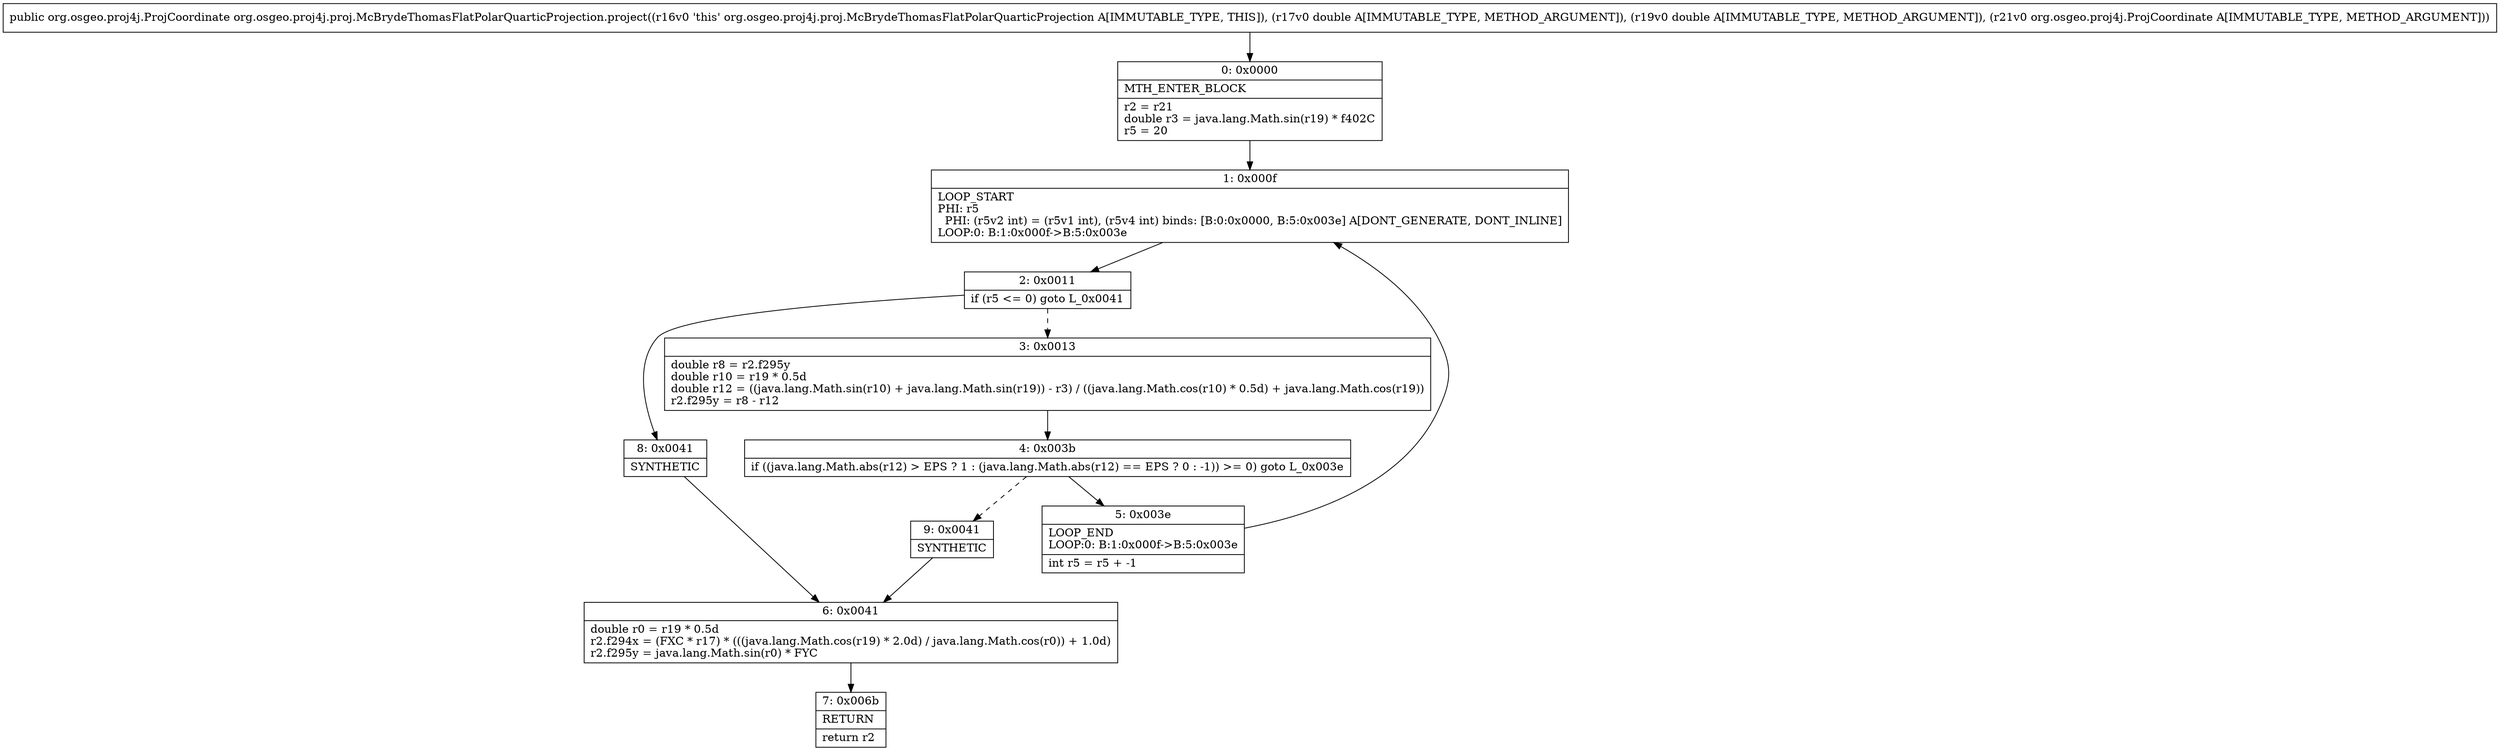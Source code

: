 digraph "CFG fororg.osgeo.proj4j.proj.McBrydeThomasFlatPolarQuarticProjection.project(DDLorg\/osgeo\/proj4j\/ProjCoordinate;)Lorg\/osgeo\/proj4j\/ProjCoordinate;" {
Node_0 [shape=record,label="{0\:\ 0x0000|MTH_ENTER_BLOCK\l|r2 = r21\ldouble r3 = java.lang.Math.sin(r19) * f402C\lr5 = 20\l}"];
Node_1 [shape=record,label="{1\:\ 0x000f|LOOP_START\lPHI: r5 \l  PHI: (r5v2 int) = (r5v1 int), (r5v4 int) binds: [B:0:0x0000, B:5:0x003e] A[DONT_GENERATE, DONT_INLINE]\lLOOP:0: B:1:0x000f\-\>B:5:0x003e\l}"];
Node_2 [shape=record,label="{2\:\ 0x0011|if (r5 \<= 0) goto L_0x0041\l}"];
Node_3 [shape=record,label="{3\:\ 0x0013|double r8 = r2.f295y\ldouble r10 = r19 * 0.5d\ldouble r12 = ((java.lang.Math.sin(r10) + java.lang.Math.sin(r19)) \- r3) \/ ((java.lang.Math.cos(r10) * 0.5d) + java.lang.Math.cos(r19))\lr2.f295y = r8 \- r12\l}"];
Node_4 [shape=record,label="{4\:\ 0x003b|if ((java.lang.Math.abs(r12) \> EPS ? 1 : (java.lang.Math.abs(r12) == EPS ? 0 : \-1)) \>= 0) goto L_0x003e\l}"];
Node_5 [shape=record,label="{5\:\ 0x003e|LOOP_END\lLOOP:0: B:1:0x000f\-\>B:5:0x003e\l|int r5 = r5 + \-1\l}"];
Node_6 [shape=record,label="{6\:\ 0x0041|double r0 = r19 * 0.5d\lr2.f294x = (FXC * r17) * (((java.lang.Math.cos(r19) * 2.0d) \/ java.lang.Math.cos(r0)) + 1.0d)\lr2.f295y = java.lang.Math.sin(r0) * FYC\l}"];
Node_7 [shape=record,label="{7\:\ 0x006b|RETURN\l|return r2\l}"];
Node_8 [shape=record,label="{8\:\ 0x0041|SYNTHETIC\l}"];
Node_9 [shape=record,label="{9\:\ 0x0041|SYNTHETIC\l}"];
MethodNode[shape=record,label="{public org.osgeo.proj4j.ProjCoordinate org.osgeo.proj4j.proj.McBrydeThomasFlatPolarQuarticProjection.project((r16v0 'this' org.osgeo.proj4j.proj.McBrydeThomasFlatPolarQuarticProjection A[IMMUTABLE_TYPE, THIS]), (r17v0 double A[IMMUTABLE_TYPE, METHOD_ARGUMENT]), (r19v0 double A[IMMUTABLE_TYPE, METHOD_ARGUMENT]), (r21v0 org.osgeo.proj4j.ProjCoordinate A[IMMUTABLE_TYPE, METHOD_ARGUMENT])) }"];
MethodNode -> Node_0;
Node_0 -> Node_1;
Node_1 -> Node_2;
Node_2 -> Node_3[style=dashed];
Node_2 -> Node_8;
Node_3 -> Node_4;
Node_4 -> Node_5;
Node_4 -> Node_9[style=dashed];
Node_5 -> Node_1;
Node_6 -> Node_7;
Node_8 -> Node_6;
Node_9 -> Node_6;
}

